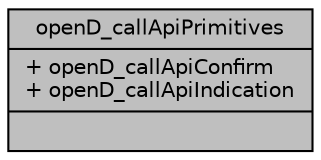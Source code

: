digraph "openD_callApiPrimitives"
{
  edge [fontname="Helvetica",fontsize="10",labelfontname="Helvetica",labelfontsize="10"];
  node [fontname="Helvetica",fontsize="10",shape=record];
  Node1 [label="{openD_callApiPrimitives\n|+ openD_callApiConfirm\l+ openD_callApiIndication\l|}",height=0.2,width=0.4,color="black", fillcolor="grey75", style="filled", fontcolor="black"];
}
